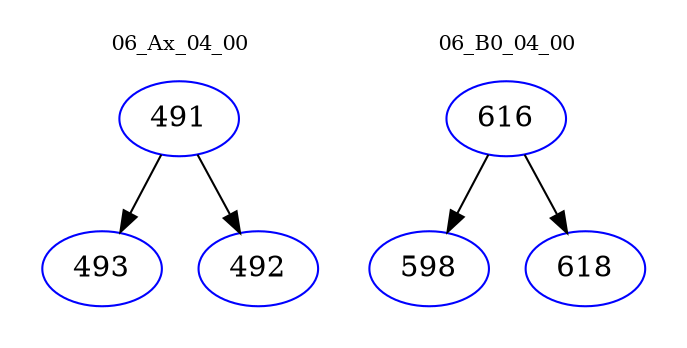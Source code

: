 digraph{
subgraph cluster_0 {
color = white
label = "06_Ax_04_00";
fontsize=10;
T0_491 [label="491", color="blue"]
T0_491 -> T0_493 [color="black"]
T0_493 [label="493", color="blue"]
T0_491 -> T0_492 [color="black"]
T0_492 [label="492", color="blue"]
}
subgraph cluster_1 {
color = white
label = "06_B0_04_00";
fontsize=10;
T1_616 [label="616", color="blue"]
T1_616 -> T1_598 [color="black"]
T1_598 [label="598", color="blue"]
T1_616 -> T1_618 [color="black"]
T1_618 [label="618", color="blue"]
}
}

